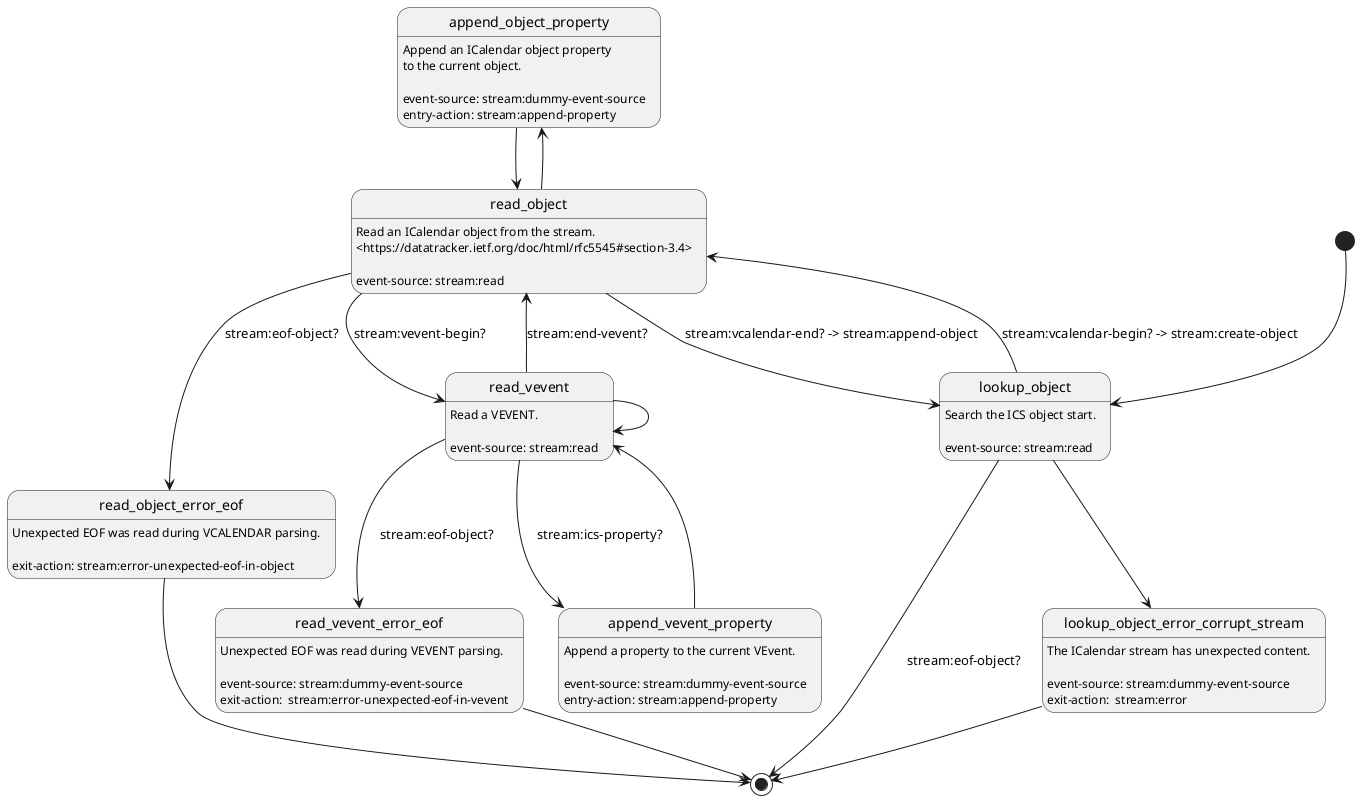 @startuml
[*] --> lookup_object

lookup_object: Search the ICS object start.
lookup_object:
lookup_object: event-source: stream:read
lookup_object --> [*]:         stream:eof-object?
lookup_object --> read_object: stream:vcalendar-begin? -> stream:create-object
lookup_object --> lookup_object_error_corrupt_stream

lookup_object_error_corrupt_stream: The ICalendar stream has unexpected content.
lookup_object_error_corrupt_stream:
lookup_object_error_corrupt_stream: event-source: stream:dummy-event-source
lookup_object_error_corrupt_stream: exit-action:  stream:error
lookup_object_error_corrupt_stream --> [*]

read_object: Read an ICalendar object from the stream.
read_object: <https://datatracker.ietf.org/doc/html/rfc5545#section-3.4>
read_object:
read_object: event-source: stream:read
read_object --> read_object_error_eof:  stream:eof-object?
read_object --> lookup_object:          stream:vcalendar-end? -> stream:append-object
read_object --> read_vevent:            stream:vevent-begin?
read_object --> append_object_property

read_object_error_eof: Unexpected EOF was read during VCALENDAR parsing.
read_object_error_eof:
read_object_error_eof: exit-action: stream:error-unexpected-eof-in-object
read_object_error_eof -> [*]

append_object_property: Append an ICalendar object property
append_object_property: to the current object.
append_object_property:
append_object_property: event-source: stream:dummy-event-source
append_object_property: entry-action: stream:append-property
append_object_property -> read_object

read_vevent: Read a VEVENT.
read_vevent:
read_vevent: event-source: stream:read
read_vevent --> read_vevent_error_eof:  stream:eof-object?
read_vevent --> read_object:            stream:end-vevent?
read_vevent --> append_vevent_property: stream:ics-property?
read_vevent -> read_vevent

read_vevent_error_eof: Unexpected EOF was read during VEVENT parsing.
read_vevent_error_eof:
read_vevent_error_eof: event-source: stream:dummy-event-source
read_vevent_error_eof: exit-action:  stream:error-unexpected-eof-in-vevent
read_vevent_error_eof --> [*]

append_vevent_property: Append a property to the current VEvent.
append_vevent_property:
append_vevent_property: event-source: stream:dummy-event-source
append_vevent_property: entry-action: stream:append-property
append_vevent_property --> read_vevent

@enduml

' Local Variables:
' Mode: plantuml
' End:
